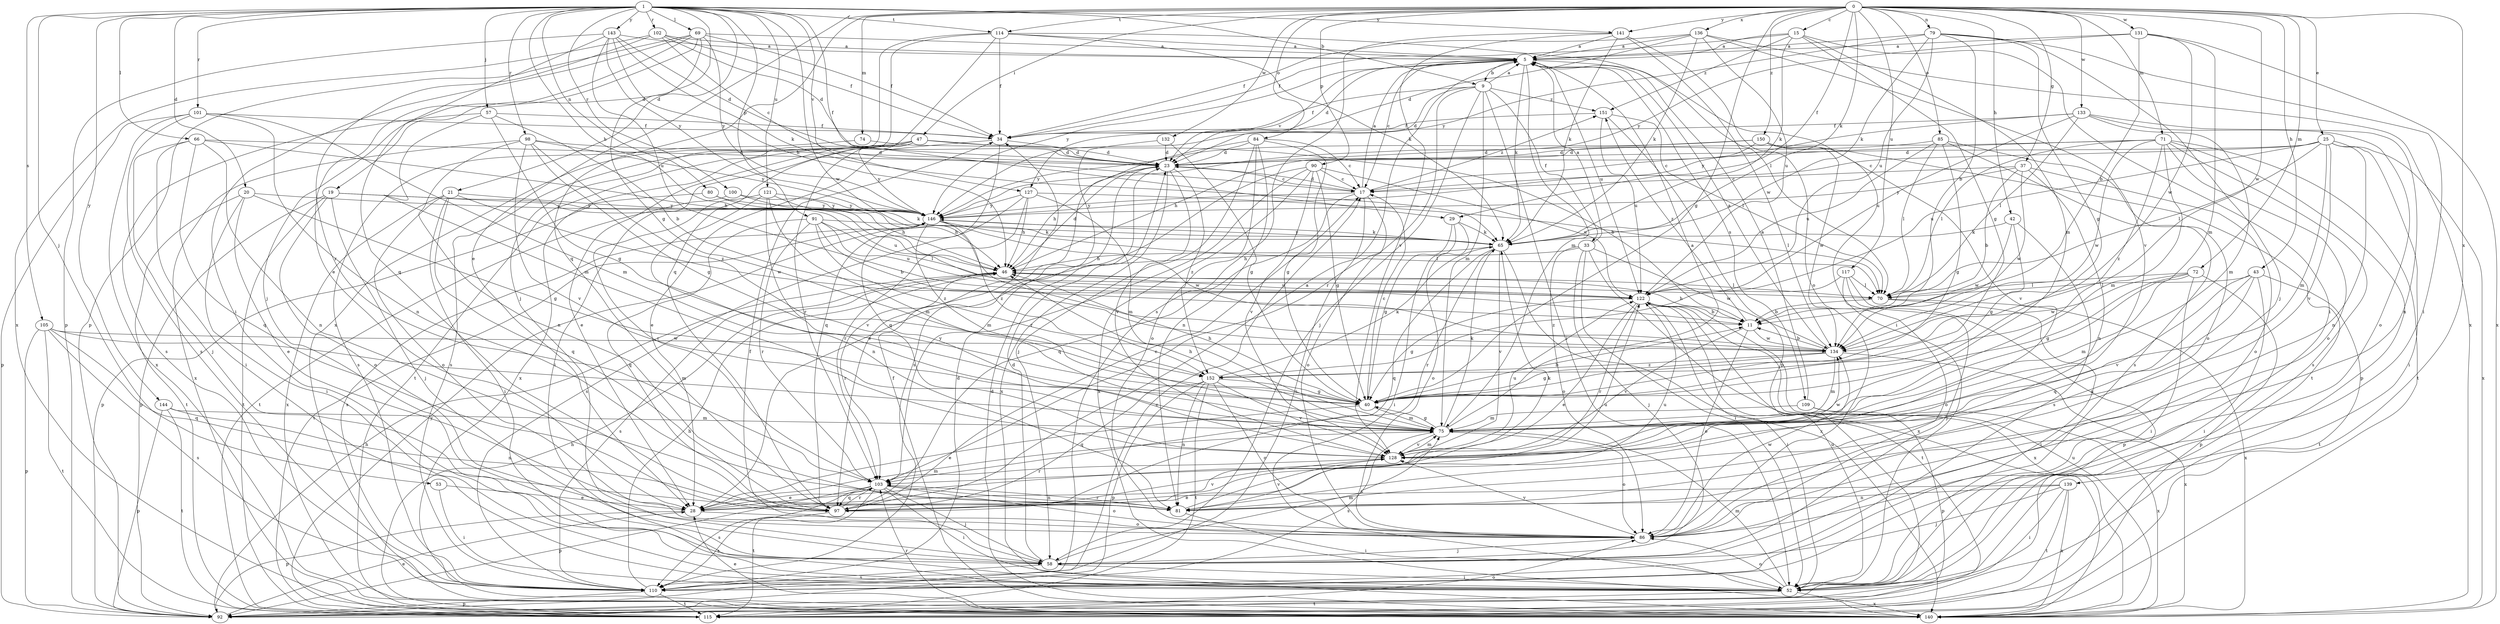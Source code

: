 strict digraph  {
0;
1;
5;
9;
11;
15;
17;
19;
20;
21;
23;
25;
28;
29;
33;
34;
37;
40;
42;
43;
46;
47;
52;
53;
57;
58;
65;
66;
69;
70;
71;
72;
74;
75;
79;
80;
81;
84;
85;
86;
90;
91;
92;
97;
98;
100;
101;
102;
103;
105;
109;
110;
114;
115;
117;
121;
122;
127;
128;
131;
132;
133;
134;
136;
139;
140;
141;
143;
144;
146;
150;
151;
152;
0 -> 15  [label=c];
0 -> 25  [label=e];
0 -> 28  [label=e];
0 -> 29  [label=f];
0 -> 37  [label=g];
0 -> 40  [label=g];
0 -> 42  [label=h];
0 -> 43  [label=h];
0 -> 47  [label=i];
0 -> 65  [label=k];
0 -> 71  [label=m];
0 -> 72  [label=m];
0 -> 74  [label=m];
0 -> 79  [label=n];
0 -> 84  [label=o];
0 -> 85  [label=o];
0 -> 90  [label=p];
0 -> 97  [label=q];
0 -> 114  [label=t];
0 -> 117  [label=u];
0 -> 131  [label=w];
0 -> 132  [label=w];
0 -> 133  [label=w];
0 -> 134  [label=w];
0 -> 136  [label=x];
0 -> 139  [label=x];
0 -> 141  [label=y];
0 -> 150  [label=z];
1 -> 9  [label=b];
1 -> 19  [label=d];
1 -> 20  [label=d];
1 -> 21  [label=d];
1 -> 29  [label=f];
1 -> 46  [label=h];
1 -> 53  [label=j];
1 -> 57  [label=j];
1 -> 66  [label=l];
1 -> 69  [label=l];
1 -> 80  [label=n];
1 -> 91  [label=p];
1 -> 98  [label=r];
1 -> 100  [label=r];
1 -> 101  [label=r];
1 -> 102  [label=r];
1 -> 105  [label=s];
1 -> 114  [label=t];
1 -> 121  [label=u];
1 -> 127  [label=v];
1 -> 134  [label=w];
1 -> 141  [label=y];
1 -> 143  [label=y];
1 -> 144  [label=y];
5 -> 9  [label=b];
5 -> 17  [label=c];
5 -> 23  [label=d];
5 -> 52  [label=i];
5 -> 65  [label=k];
5 -> 75  [label=m];
5 -> 109  [label=s];
5 -> 122  [label=u];
5 -> 127  [label=v];
5 -> 146  [label=y];
9 -> 5  [label=a];
9 -> 23  [label=d];
9 -> 33  [label=f];
9 -> 34  [label=f];
9 -> 52  [label=i];
9 -> 58  [label=j];
9 -> 75  [label=m];
9 -> 103  [label=r];
9 -> 151  [label=z];
11 -> 46  [label=h];
11 -> 86  [label=o];
11 -> 128  [label=v];
11 -> 134  [label=w];
11 -> 151  [label=z];
15 -> 5  [label=a];
15 -> 34  [label=f];
15 -> 40  [label=g];
15 -> 52  [label=i];
15 -> 65  [label=k];
15 -> 75  [label=m];
15 -> 151  [label=z];
17 -> 5  [label=a];
17 -> 23  [label=d];
17 -> 86  [label=o];
17 -> 97  [label=q];
17 -> 110  [label=s];
17 -> 146  [label=y];
17 -> 151  [label=z];
19 -> 58  [label=j];
19 -> 86  [label=o];
19 -> 92  [label=p];
19 -> 115  [label=t];
19 -> 122  [label=u];
19 -> 146  [label=y];
20 -> 28  [label=e];
20 -> 40  [label=g];
20 -> 52  [label=i];
20 -> 115  [label=t];
20 -> 146  [label=y];
21 -> 52  [label=i];
21 -> 86  [label=o];
21 -> 97  [label=q];
21 -> 134  [label=w];
21 -> 140  [label=x];
21 -> 146  [label=y];
23 -> 17  [label=c];
23 -> 46  [label=h];
23 -> 128  [label=v];
23 -> 140  [label=x];
23 -> 152  [label=z];
25 -> 17  [label=c];
25 -> 23  [label=d];
25 -> 52  [label=i];
25 -> 70  [label=l];
25 -> 75  [label=m];
25 -> 81  [label=n];
25 -> 122  [label=u];
25 -> 128  [label=v];
25 -> 140  [label=x];
28 -> 75  [label=m];
28 -> 86  [label=o];
28 -> 92  [label=p];
28 -> 122  [label=u];
29 -> 40  [label=g];
29 -> 52  [label=i];
29 -> 65  [label=k];
29 -> 86  [label=o];
33 -> 5  [label=a];
33 -> 46  [label=h];
33 -> 52  [label=i];
33 -> 58  [label=j];
33 -> 86  [label=o];
33 -> 134  [label=w];
33 -> 140  [label=x];
34 -> 23  [label=d];
34 -> 28  [label=e];
34 -> 97  [label=q];
37 -> 11  [label=b];
37 -> 17  [label=c];
37 -> 81  [label=n];
37 -> 86  [label=o];
37 -> 134  [label=w];
37 -> 146  [label=y];
40 -> 11  [label=b];
40 -> 17  [label=c];
40 -> 28  [label=e];
40 -> 46  [label=h];
40 -> 75  [label=m];
42 -> 40  [label=g];
42 -> 65  [label=k];
42 -> 110  [label=s];
42 -> 134  [label=w];
43 -> 52  [label=i];
43 -> 70  [label=l];
43 -> 81  [label=n];
43 -> 97  [label=q];
43 -> 115  [label=t];
43 -> 128  [label=v];
46 -> 23  [label=d];
46 -> 70  [label=l];
46 -> 103  [label=r];
46 -> 110  [label=s];
46 -> 122  [label=u];
47 -> 11  [label=b];
47 -> 23  [label=d];
47 -> 28  [label=e];
47 -> 52  [label=i];
47 -> 103  [label=r];
47 -> 110  [label=s];
47 -> 115  [label=t];
47 -> 140  [label=x];
47 -> 146  [label=y];
52 -> 75  [label=m];
52 -> 86  [label=o];
52 -> 115  [label=t];
52 -> 122  [label=u];
52 -> 140  [label=x];
53 -> 28  [label=e];
53 -> 52  [label=i];
57 -> 11  [label=b];
57 -> 34  [label=f];
57 -> 40  [label=g];
57 -> 75  [label=m];
57 -> 110  [label=s];
58 -> 23  [label=d];
58 -> 34  [label=f];
58 -> 52  [label=i];
58 -> 75  [label=m];
58 -> 110  [label=s];
65 -> 46  [label=h];
65 -> 97  [label=q];
65 -> 103  [label=r];
65 -> 128  [label=v];
65 -> 140  [label=x];
65 -> 146  [label=y];
66 -> 23  [label=d];
66 -> 46  [label=h];
66 -> 52  [label=i];
66 -> 58  [label=j];
66 -> 81  [label=n];
66 -> 97  [label=q];
69 -> 5  [label=a];
69 -> 28  [label=e];
69 -> 34  [label=f];
69 -> 40  [label=g];
69 -> 52  [label=i];
69 -> 58  [label=j];
69 -> 92  [label=p];
69 -> 146  [label=y];
70 -> 11  [label=b];
70 -> 52  [label=i];
70 -> 140  [label=x];
71 -> 17  [label=c];
71 -> 23  [label=d];
71 -> 70  [label=l];
71 -> 75  [label=m];
71 -> 86  [label=o];
71 -> 92  [label=p];
71 -> 110  [label=s];
71 -> 115  [label=t];
71 -> 134  [label=w];
71 -> 152  [label=z];
72 -> 40  [label=g];
72 -> 52  [label=i];
72 -> 70  [label=l];
72 -> 75  [label=m];
72 -> 92  [label=p];
72 -> 134  [label=w];
74 -> 23  [label=d];
74 -> 110  [label=s];
75 -> 5  [label=a];
75 -> 40  [label=g];
75 -> 46  [label=h];
75 -> 65  [label=k];
75 -> 86  [label=o];
75 -> 110  [label=s];
75 -> 128  [label=v];
79 -> 5  [label=a];
79 -> 11  [label=b];
79 -> 40  [label=g];
79 -> 52  [label=i];
79 -> 58  [label=j];
79 -> 65  [label=k];
79 -> 122  [label=u];
79 -> 146  [label=y];
80 -> 46  [label=h];
80 -> 92  [label=p];
80 -> 146  [label=y];
81 -> 52  [label=i];
81 -> 65  [label=k];
81 -> 103  [label=r];
81 -> 128  [label=v];
84 -> 17  [label=c];
84 -> 23  [label=d];
84 -> 40  [label=g];
84 -> 58  [label=j];
84 -> 81  [label=n];
84 -> 86  [label=o];
84 -> 97  [label=q];
85 -> 23  [label=d];
85 -> 40  [label=g];
85 -> 70  [label=l];
85 -> 86  [label=o];
85 -> 110  [label=s];
85 -> 122  [label=u];
86 -> 58  [label=j];
86 -> 128  [label=v];
86 -> 134  [label=w];
90 -> 17  [label=c];
90 -> 28  [label=e];
90 -> 40  [label=g];
90 -> 103  [label=r];
90 -> 122  [label=u];
90 -> 128  [label=v];
90 -> 140  [label=x];
91 -> 11  [label=b];
91 -> 65  [label=k];
91 -> 70  [label=l];
91 -> 97  [label=q];
91 -> 103  [label=r];
91 -> 122  [label=u];
91 -> 152  [label=z];
92 -> 17  [label=c];
92 -> 28  [label=e];
92 -> 46  [label=h];
97 -> 5  [label=a];
97 -> 17  [label=c];
97 -> 103  [label=r];
97 -> 110  [label=s];
97 -> 122  [label=u];
97 -> 128  [label=v];
98 -> 23  [label=d];
98 -> 40  [label=g];
98 -> 81  [label=n];
98 -> 128  [label=v];
98 -> 140  [label=x];
98 -> 146  [label=y];
98 -> 152  [label=z];
100 -> 46  [label=h];
100 -> 115  [label=t];
100 -> 146  [label=y];
101 -> 34  [label=f];
101 -> 75  [label=m];
101 -> 81  [label=n];
101 -> 92  [label=p];
101 -> 110  [label=s];
101 -> 140  [label=x];
102 -> 5  [label=a];
102 -> 17  [label=c];
102 -> 23  [label=d];
102 -> 34  [label=f];
102 -> 103  [label=r];
102 -> 140  [label=x];
103 -> 28  [label=e];
103 -> 52  [label=i];
103 -> 58  [label=j];
103 -> 81  [label=n];
103 -> 86  [label=o];
103 -> 92  [label=p];
103 -> 97  [label=q];
103 -> 110  [label=s];
103 -> 115  [label=t];
105 -> 75  [label=m];
105 -> 92  [label=p];
105 -> 97  [label=q];
105 -> 110  [label=s];
105 -> 115  [label=t];
105 -> 134  [label=w];
109 -> 5  [label=a];
109 -> 75  [label=m];
109 -> 92  [label=p];
109 -> 140  [label=x];
110 -> 23  [label=d];
110 -> 46  [label=h];
110 -> 92  [label=p];
110 -> 115  [label=t];
114 -> 5  [label=a];
114 -> 34  [label=f];
114 -> 58  [label=j];
114 -> 65  [label=k];
114 -> 70  [label=l];
114 -> 97  [label=q];
114 -> 140  [label=x];
115 -> 46  [label=h];
115 -> 86  [label=o];
115 -> 146  [label=y];
117 -> 58  [label=j];
117 -> 70  [label=l];
117 -> 86  [label=o];
117 -> 92  [label=p];
117 -> 152  [label=z];
121 -> 65  [label=k];
121 -> 75  [label=m];
121 -> 81  [label=n];
121 -> 103  [label=r];
121 -> 128  [label=v];
121 -> 146  [label=y];
122 -> 11  [label=b];
122 -> 28  [label=e];
122 -> 40  [label=g];
122 -> 52  [label=i];
122 -> 103  [label=r];
122 -> 115  [label=t];
122 -> 140  [label=x];
127 -> 46  [label=h];
127 -> 70  [label=l];
127 -> 75  [label=m];
127 -> 103  [label=r];
127 -> 110  [label=s];
127 -> 146  [label=y];
128 -> 75  [label=m];
128 -> 103  [label=r];
128 -> 122  [label=u];
128 -> 134  [label=w];
128 -> 146  [label=y];
131 -> 5  [label=a];
131 -> 11  [label=b];
131 -> 75  [label=m];
131 -> 134  [label=w];
131 -> 140  [label=x];
131 -> 146  [label=y];
132 -> 23  [label=d];
132 -> 40  [label=g];
132 -> 110  [label=s];
133 -> 34  [label=f];
133 -> 70  [label=l];
133 -> 75  [label=m];
133 -> 81  [label=n];
133 -> 86  [label=o];
133 -> 122  [label=u];
133 -> 146  [label=y];
134 -> 5  [label=a];
134 -> 11  [label=b];
134 -> 40  [label=g];
134 -> 75  [label=m];
134 -> 140  [label=x];
134 -> 152  [label=z];
136 -> 5  [label=a];
136 -> 23  [label=d];
136 -> 34  [label=f];
136 -> 65  [label=k];
136 -> 122  [label=u];
136 -> 128  [label=v];
136 -> 140  [label=x];
139 -> 28  [label=e];
139 -> 52  [label=i];
139 -> 58  [label=j];
139 -> 81  [label=n];
139 -> 115  [label=t];
139 -> 140  [label=x];
140 -> 23  [label=d];
140 -> 28  [label=e];
140 -> 34  [label=f];
140 -> 103  [label=r];
140 -> 122  [label=u];
141 -> 5  [label=a];
141 -> 65  [label=k];
141 -> 86  [label=o];
141 -> 110  [label=s];
141 -> 128  [label=v];
141 -> 134  [label=w];
143 -> 5  [label=a];
143 -> 23  [label=d];
143 -> 46  [label=h];
143 -> 65  [label=k];
143 -> 92  [label=p];
143 -> 97  [label=q];
143 -> 122  [label=u];
143 -> 146  [label=y];
144 -> 75  [label=m];
144 -> 81  [label=n];
144 -> 92  [label=p];
144 -> 115  [label=t];
146 -> 65  [label=k];
146 -> 70  [label=l];
146 -> 75  [label=m];
146 -> 110  [label=s];
146 -> 115  [label=t];
146 -> 134  [label=w];
146 -> 152  [label=z];
150 -> 23  [label=d];
150 -> 46  [label=h];
150 -> 115  [label=t];
150 -> 128  [label=v];
150 -> 134  [label=w];
150 -> 146  [label=y];
151 -> 34  [label=f];
151 -> 70  [label=l];
151 -> 92  [label=p];
151 -> 122  [label=u];
152 -> 40  [label=g];
152 -> 65  [label=k];
152 -> 81  [label=n];
152 -> 86  [label=o];
152 -> 92  [label=p];
152 -> 97  [label=q];
152 -> 115  [label=t];
152 -> 128  [label=v];
}
